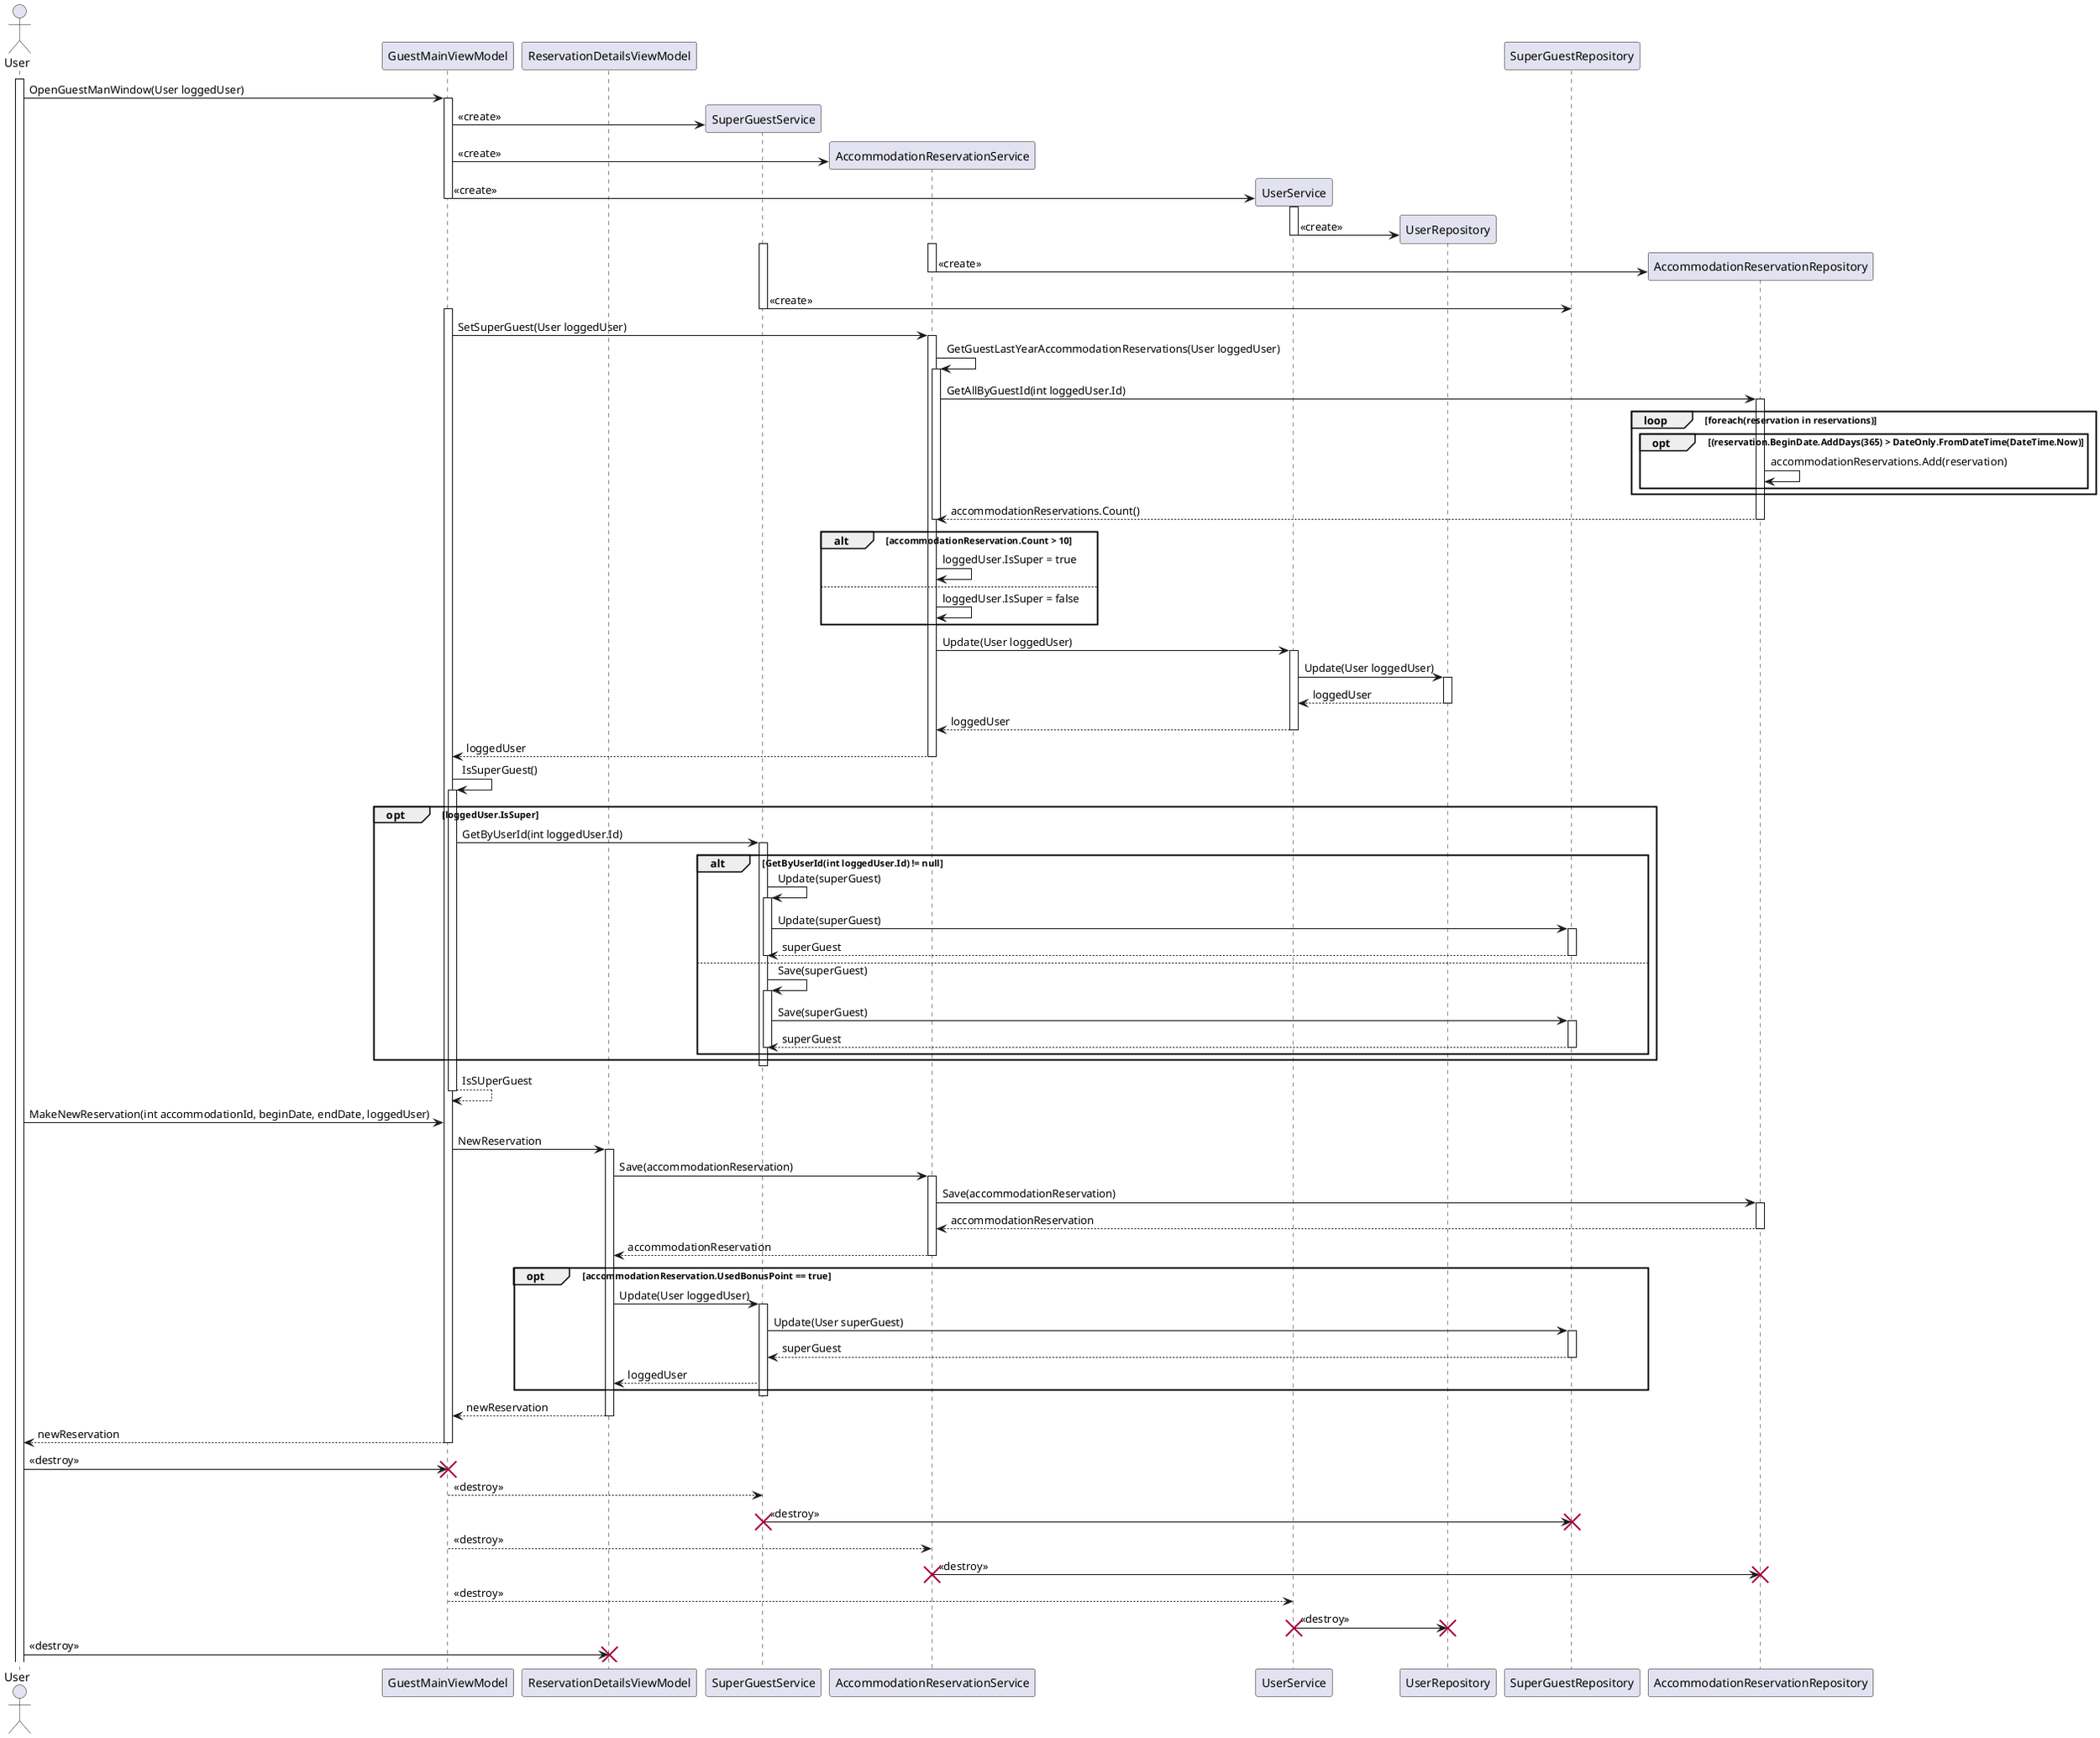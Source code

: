 @startuml GuestSequenceDiagram
actor User
participant GuestMainViewModel
participant ReservationDetailsViewModel
activate User


User -> GuestMainViewModel: OpenGuestManWindow(User loggedUser)
activate GuestMainViewModel
create SuperGuestService

GuestMainViewModel -> SuperGuestService : <<create>>
create AccommodationReservationService
GuestMainViewModel -> AccommodationReservationService : <<create>>
create UserService
GuestMainViewModel -> UserService : <<create>>
deactivate GuestMainViewModel
activate UserService
create UserRepository
UserService -> UserRepository : <<create>>
deactivate UserService
activate SuperGuestService
create SuperGuestRepository
activate AccommodationReservationService
create AccommodationReservationRepository
AccommodationReservationService -> AccommodationReservationRepository: <<create>>
deactivate AccommodationReservationService
SuperGuestService -> SuperGuestRepository: <<create>>
deactivate SuperGuestService

activate GuestMainViewModel
GuestMainViewModel -> AccommodationReservationService: SetSuperGuest(User loggedUser)
activate AccommodationReservationService
AccommodationReservationService -> AccommodationReservationService : GetGuestLastYearAccommodationReservations(User loggedUser)
activate AccommodationReservationService
AccommodationReservationService -> AccommodationReservationRepository: GetAllByGuestId(int loggedUser.Id)

activate AccommodationReservationRepository
loop foreach(reservation in reservations)
opt (reservation.BeginDate.AddDays(365) > DateOnly.FromDateTime(DateTime.Now)
AccommodationReservationRepository -> AccommodationReservationRepository: accommodationReservations.Add(reservation)
end
end
AccommodationReservationRepository --> AccommodationReservationService : accommodationReservations.Count()
deactivate AccommodationReservationRepository
deactivate AccommodationReservationService
alt accommodationReservation.Count > 10
AccommodationReservationService -> AccommodationReservationService: loggedUser.IsSuper = true
else
AccommodationReservationService -> AccommodationReservationService: loggedUser.IsSuper = false
end
AccommodationReservationService -> UserService: Update(User loggedUser)
activate UserService
UserService -> UserRepository : Update(User loggedUser)
activate UserRepository
UserRepository --> UserService : loggedUser
deactivate UserRepository
UserService --> AccommodationReservationService : loggedUser
deactivate UserService
AccommodationReservationService --> GuestMainViewModel : loggedUser
deactivate AccommodationReservationService

GuestMainViewModel -> GuestMainViewModel : IsSuperGuest()
activate GuestMainViewModel
opt loggedUser.IsSuper 
GuestMainViewModel -> SuperGuestService : GetByUserId(int loggedUser.Id)
activate SuperGuestService
alt GetByUserId(int loggedUser.Id) != null
SuperGuestService -> SuperGuestService: Update(superGuest)
activate SuperGuestService
SuperGuestService -> SuperGuestRepository: Update(superGuest)
activate SuperGuestRepository
SuperGuestRepository --> SuperGuestService: superGuest
deactivate SuperGuestRepository
deactivate SuperGuestService
else
SuperGuestService -> SuperGuestService: Save(superGuest)
activate SuperGuestService
SuperGuestService -> SuperGuestRepository: Save(superGuest)
activate SuperGuestRepository
SuperGuestRepository --> SuperGuestService: superGuest
deactivate SuperGuestRepository
deactivate SuperGuestService
end
end
deactivate SuperGuestService
return IsSUperGuest


User -> GuestMainViewModel :MakeNewReservation(int accommodationId, beginDate, endDate, loggedUser)
GuestMainViewModel -> ReservationDetailsViewModel : NewReservation
activate ReservationDetailsViewModel
ReservationDetailsViewModel -> AccommodationReservationService: Save(accommodationReservation)
activate AccommodationReservationService
AccommodationReservationService -> AccommodationReservationRepository: Save(accommodationReservation)
activate AccommodationReservationRepository
AccommodationReservationRepository --> AccommodationReservationService: accommodationReservation
deactivate AccommodationReservationRepository
AccommodationReservationService --> ReservationDetailsViewModel: accommodationReservation
deactivate AccommodationReservationService

opt accommodationReservation.UsedBonusPoint == true
ReservationDetailsViewModel -> SuperGuestService: Update(User loggedUser)
activate SuperGuestService
SuperGuestService -> SuperGuestRepository: Update(User superGuest)
activate SuperGuestRepository
SuperGuestRepository --> SuperGuestService: superGuest
deactivate SuperGuestRepository
SuperGuestService --> ReservationDetailsViewModel : loggedUser
end

deactivate SuperGuestService
ReservationDetailsViewModel --> GuestMainViewModel : newReservation
deactivate ReservationDetailsViewModel
GuestMainViewModel --> User : newReservation
deactivate GuestMainViewModel
User -> GuestMainViewModel : <<destroy>>
destroy GuestMainViewModel
GuestMainViewModel --> SuperGuestService : <<destroy>>
SuperGuestService -> SuperGuestRepository: <<destroy>>
destroy SuperGuestService
destroy SuperGuestRepository

GuestMainViewModel --> AccommodationReservationService : <<destroy>>
AccommodationReservationService -> AccommodationReservationRepository: <<destroy>>
destroy AccommodationReservationRepository
destroy AccommodationReservationService
GuestMainViewModel --> UserService : <<destroy>>
UserService -> UserRepository: <<destroy>>
destroy UserRepository
destroy UserService
User -> ReservationDetailsViewModel : <<destroy>>
destroy ReservationDetailsViewModel

@enduml